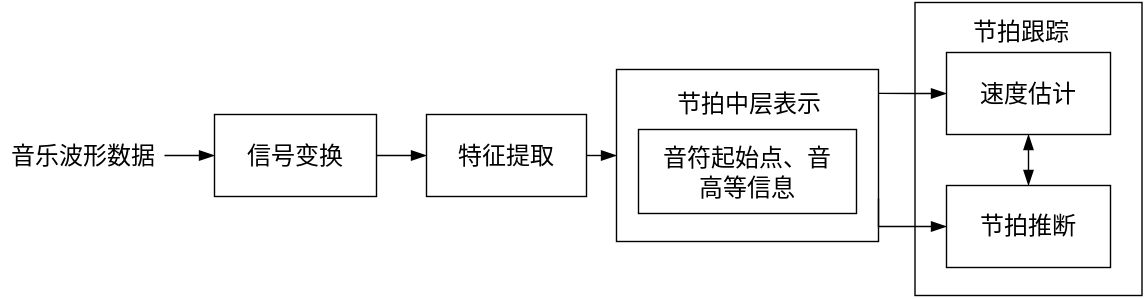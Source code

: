 <mxfile version="18.0.6" type="device"><diagram id="1rPA-hbH95vxrwtVlOJi" name="第 1 页"><mxGraphModel dx="728" dy="517" grid="0" gridSize="5" guides="1" tooltips="1" connect="1" arrows="1" fold="1" page="0" pageScale="1" pageWidth="827" pageHeight="1169" math="0" shadow="0"><root><mxCell id="0"/><mxCell id="1" parent="0"/><mxCell id="RaXNErZRaSeJ5zEZ4ezE-15" value="" style="rounded=0;whiteSpace=wrap;html=1;sketch=0;strokeWidth=0.7;fillColor=none;fontFamily=宋体-简;" parent="1" vertex="1"><mxGeometry x="340" y="203.5" width="131" height="86" as="geometry"/></mxCell><mxCell id="RaXNErZRaSeJ5zEZ4ezE-16" value="" style="rounded=0;whiteSpace=wrap;html=1;sketch=0;strokeWidth=0.7;fillColor=none;fontFamily=宋体-简;" parent="1" vertex="1"><mxGeometry x="489.25" y="170" width="113.5" height="146.5" as="geometry"/></mxCell><mxCell id="RaXNErZRaSeJ5zEZ4ezE-7" value="" style="edgeStyle=orthogonalEdgeStyle;rounded=0;sketch=0;orthogonalLoop=1;jettySize=auto;html=1;strokeWidth=0.7;endArrow=blockThin;endFill=1;fontFamily=宋体-简;" parent="1" source="RaXNErZRaSeJ5zEZ4ezE-1" target="RaXNErZRaSeJ5zEZ4ezE-2" edge="1"><mxGeometry relative="1" as="geometry"/></mxCell><mxCell id="RaXNErZRaSeJ5zEZ4ezE-1" value="音乐波形数据" style="text;html=1;align=center;verticalAlign=middle;resizable=0;points=[];autosize=1;strokeColor=none;fillColor=none;fontFamily=宋体-简;strokeWidth=0.7;" parent="1" vertex="1"><mxGeometry x="32" y="237.5" width="82" height="18" as="geometry"/></mxCell><mxCell id="RaXNErZRaSeJ5zEZ4ezE-8" value="" style="edgeStyle=orthogonalEdgeStyle;rounded=0;sketch=0;orthogonalLoop=1;jettySize=auto;html=1;strokeWidth=0.7;endArrow=blockThin;endFill=1;fontFamily=宋体-简;" parent="1" source="RaXNErZRaSeJ5zEZ4ezE-2" target="RaXNErZRaSeJ5zEZ4ezE-3" edge="1"><mxGeometry relative="1" as="geometry"/></mxCell><mxCell id="RaXNErZRaSeJ5zEZ4ezE-2" value="信号变换" style="rounded=0;whiteSpace=wrap;html=1;fontFamily=宋体-简;strokeWidth=0.7;" parent="1" vertex="1"><mxGeometry x="139" y="226" width="81" height="41" as="geometry"/></mxCell><mxCell id="RaXNErZRaSeJ5zEZ4ezE-18" style="edgeStyle=orthogonalEdgeStyle;rounded=0;sketch=0;orthogonalLoop=1;jettySize=auto;html=1;exitX=1;exitY=0.5;exitDx=0;exitDy=0;entryX=0;entryY=0.5;entryDx=0;entryDy=0;fontFamily=宋体-简;startArrow=none;startFill=0;endArrow=blockThin;endFill=1;strokeWidth=0.7;" parent="1" source="RaXNErZRaSeJ5zEZ4ezE-3" target="RaXNErZRaSeJ5zEZ4ezE-15" edge="1"><mxGeometry relative="1" as="geometry"/></mxCell><mxCell id="RaXNErZRaSeJ5zEZ4ezE-3" value="特征提取&lt;span style=&quot;color: rgba(0, 0, 0, 0); font-size: 0px; text-align: start;&quot;&gt;%3CmxGraphModel%3E%3Croot%3E%3CmxCell%20id%3D%220%22%2F%3E%3CmxCell%20id%3D%221%22%20parent%3D%220%22%2F%3E%3CmxCell%20id%3D%222%22%20value%3D%22%E4%BF%A1%E5%8F%B7%E5%8F%98%E6%8D%A2%22%20style%3D%22rounded%3D0%3BwhiteSpace%3Dwrap%3Bhtml%3D1%3BfontFamily%3DComic%20Sans%20MS%3B%22%20vertex%3D%221%22%20parent%3D%221%22%3E%3CmxGeometry%20x%3D%22220%22%20y%3D%22225%22%20width%3D%22120%22%20height%3D%2260%22%20as%3D%22geometry%22%2F%3E%3C%2FmxCell%3E%3C%2Froot%3E%3C%2FmxGraphModel%3E&lt;/span&gt;" style="rounded=0;whiteSpace=wrap;html=1;fontFamily=宋体-简;strokeWidth=0.7;" parent="1" vertex="1"><mxGeometry x="245" y="226" width="80" height="41" as="geometry"/></mxCell><mxCell id="RaXNErZRaSeJ5zEZ4ezE-4" value="音符起始点、音&lt;br&gt;高等信息" style="rounded=0;whiteSpace=wrap;html=1;fontFamily=宋体-简;strokeWidth=0.7;" parent="1" vertex="1"><mxGeometry x="351" y="233.5" width="109" height="42" as="geometry"/></mxCell><mxCell id="RaXNErZRaSeJ5zEZ4ezE-5" value="速度估计" style="rounded=0;whiteSpace=wrap;html=1;fontFamily=宋体-简;strokeWidth=0.7;" parent="1" vertex="1"><mxGeometry x="505" y="195" width="82" height="41" as="geometry"/></mxCell><mxCell id="RaXNErZRaSeJ5zEZ4ezE-14" value="" style="edgeStyle=orthogonalEdgeStyle;rounded=0;sketch=0;orthogonalLoop=1;jettySize=auto;html=1;endArrow=blockThin;endFill=1;strokeWidth=0.7;startArrow=blockThin;startFill=1;fontFamily=宋体-简;" parent="1" source="RaXNErZRaSeJ5zEZ4ezE-6" target="RaXNErZRaSeJ5zEZ4ezE-5" edge="1"><mxGeometry relative="1" as="geometry"/></mxCell><mxCell id="RaXNErZRaSeJ5zEZ4ezE-6" value="节拍推断" style="rounded=0;whiteSpace=wrap;html=1;fontFamily=宋体-简;strokeWidth=0.7;" parent="1" vertex="1"><mxGeometry x="505" y="261.5" width="82" height="41" as="geometry"/></mxCell><mxCell id="RaXNErZRaSeJ5zEZ4ezE-20" style="edgeStyle=orthogonalEdgeStyle;rounded=0;sketch=0;orthogonalLoop=1;jettySize=auto;html=1;exitX=1;exitY=0.139;exitDx=0;exitDy=0;fontFamily=宋体-简;startArrow=none;startFill=0;endArrow=blockThin;endFill=1;strokeWidth=0.7;exitPerimeter=0;" parent="1" source="RaXNErZRaSeJ5zEZ4ezE-15" target="RaXNErZRaSeJ5zEZ4ezE-5" edge="1"><mxGeometry relative="1" as="geometry"/></mxCell><mxCell id="RaXNErZRaSeJ5zEZ4ezE-21" style="edgeStyle=orthogonalEdgeStyle;rounded=0;sketch=0;orthogonalLoop=1;jettySize=auto;html=1;exitX=1;exitY=0.75;exitDx=0;exitDy=0;entryX=0;entryY=0.5;entryDx=0;entryDy=0;fontFamily=宋体-简;startArrow=none;startFill=0;endArrow=blockThin;endFill=1;strokeWidth=0.7;" parent="1" source="RaXNErZRaSeJ5zEZ4ezE-15" target="RaXNErZRaSeJ5zEZ4ezE-6" edge="1"><mxGeometry relative="1" as="geometry"><Array as="points"><mxPoint x="471" y="282"/></Array></mxGeometry></mxCell><mxCell id="RaXNErZRaSeJ5zEZ4ezE-17" value="&lt;font&gt;节拍中层表示&lt;/font&gt;" style="text;html=1;align=center;verticalAlign=middle;resizable=0;points=[];autosize=1;strokeColor=none;fillColor=none;fontFamily=宋体-简;strokeWidth=0.7;" parent="1" vertex="1"><mxGeometry x="365" y="212" width="82" height="18" as="geometry"/></mxCell><mxCell id="RaXNErZRaSeJ5zEZ4ezE-22" value="节拍跟踪" style="text;html=1;align=center;verticalAlign=middle;resizable=0;points=[];autosize=1;strokeColor=none;fillColor=none;fontFamily=宋体-简;strokeWidth=0.7;" parent="1" vertex="1"><mxGeometry x="512.75" y="176" width="58" height="18" as="geometry"/></mxCell></root></mxGraphModel></diagram></mxfile>